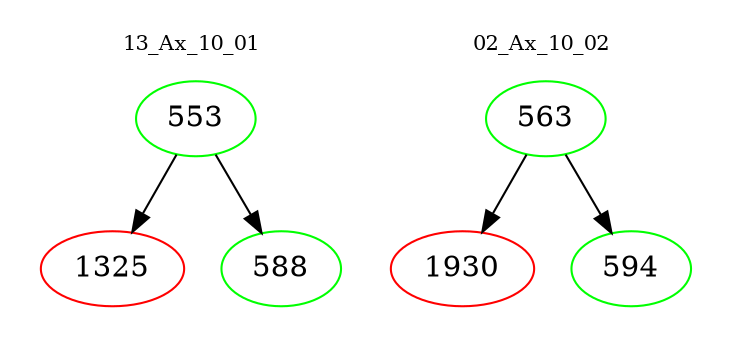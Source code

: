 digraph{
subgraph cluster_0 {
color = white
label = "13_Ax_10_01";
fontsize=10;
T0_553 [label="553", color="green"]
T0_553 -> T0_1325 [color="black"]
T0_1325 [label="1325", color="red"]
T0_553 -> T0_588 [color="black"]
T0_588 [label="588", color="green"]
}
subgraph cluster_1 {
color = white
label = "02_Ax_10_02";
fontsize=10;
T1_563 [label="563", color="green"]
T1_563 -> T1_1930 [color="black"]
T1_1930 [label="1930", color="red"]
T1_563 -> T1_594 [color="black"]
T1_594 [label="594", color="green"]
}
}
